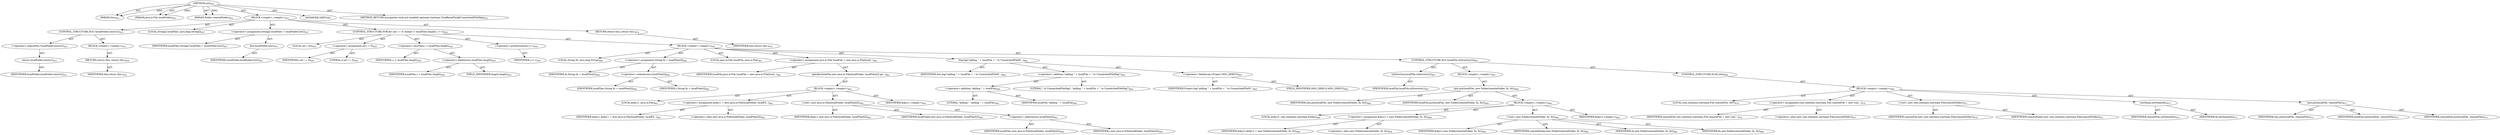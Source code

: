digraph "init" {  
"111669149735" [label = <(METHOD,init)<SUB>852</SUB>> ]
"115964117024" [label = <(PARAM,this)<SUB>852</SUB>> ]
"115964117056" [label = <(PARAM,java.io.File localFolder)<SUB>852</SUB>> ]
"115964117057" [label = <(PARAM,Folder remoteFolder)<SUB>852</SUB>> ]
"25769803863" [label = <(BLOCK,&lt;empty&gt;,&lt;empty&gt;)<SUB>852</SUB>> ]
"47244640293" [label = <(CONTROL_STRUCTURE,IF,if (!localFolder.exists()))<SUB>853</SUB>> ]
"30064771352" [label = <(&lt;operator&gt;.logicalNot,!localFolder.exists())<SUB>853</SUB>> ]
"30064771353" [label = <(exists,localFolder.exists())<SUB>853</SUB>> ]
"68719476972" [label = <(IDENTIFIER,localFolder,localFolder.exists())<SUB>853</SUB>> ]
"25769803864" [label = <(BLOCK,&lt;empty&gt;,&lt;empty&gt;)<SUB>853</SUB>> ]
"146028888090" [label = <(RETURN,return this;,return this;)<SUB>854</SUB>> ]
"68719476818" [label = <(IDENTIFIER,this,return this;)<SUB>854</SUB>> ]
"94489280541" [label = <(LOCAL,String[] localFiles: java.lang.String[])<SUB>857</SUB>> ]
"30064771354" [label = <(&lt;operator&gt;.assignment,String[] localFiles = localFolder.list())<SUB>857</SUB>> ]
"68719476973" [label = <(IDENTIFIER,localFiles,String[] localFiles = localFolder.list())<SUB>857</SUB>> ]
"30064771355" [label = <(list,localFolder.list())<SUB>857</SUB>> ]
"68719476974" [label = <(IDENTIFIER,localFolder,localFolder.list())<SUB>857</SUB>> ]
"47244640294" [label = <(CONTROL_STRUCTURE,FOR,for (int i = 0; Some(i &lt; localFiles.length); i++))<SUB>859</SUB>> ]
"94489280542" [label = <(LOCAL,int i: int)<SUB>859</SUB>> ]
"30064771356" [label = <(&lt;operator&gt;.assignment,int i = 0)<SUB>859</SUB>> ]
"68719476975" [label = <(IDENTIFIER,i,int i = 0)<SUB>859</SUB>> ]
"90194313269" [label = <(LITERAL,0,int i = 0)<SUB>859</SUB>> ]
"30064771357" [label = <(&lt;operator&gt;.lessThan,i &lt; localFiles.length)<SUB>859</SUB>> ]
"68719476976" [label = <(IDENTIFIER,i,i &lt; localFiles.length)<SUB>859</SUB>> ]
"30064771358" [label = <(&lt;operator&gt;.fieldAccess,localFiles.length)<SUB>859</SUB>> ]
"68719476977" [label = <(IDENTIFIER,localFiles,i &lt; localFiles.length)<SUB>859</SUB>> ]
"55834574914" [label = <(FIELD_IDENTIFIER,length,length)<SUB>859</SUB>> ]
"30064771359" [label = <(&lt;operator&gt;.postIncrement,i++)<SUB>859</SUB>> ]
"68719476978" [label = <(IDENTIFIER,i,i++)<SUB>859</SUB>> ]
"25769803865" [label = <(BLOCK,&lt;empty&gt;,&lt;empty&gt;)<SUB>859</SUB>> ]
"94489280543" [label = <(LOCAL,String fn: java.lang.String)<SUB>860</SUB>> ]
"30064771360" [label = <(&lt;operator&gt;.assignment,String fn = localFiles[i])<SUB>860</SUB>> ]
"68719476979" [label = <(IDENTIFIER,fn,String fn = localFiles[i])<SUB>860</SUB>> ]
"30064771361" [label = <(&lt;operator&gt;.indexAccess,localFiles[i])<SUB>860</SUB>> ]
"68719476980" [label = <(IDENTIFIER,localFiles,String fn = localFiles[i])<SUB>860</SUB>> ]
"68719476981" [label = <(IDENTIFIER,i,String fn = localFiles[i])<SUB>860</SUB>> ]
"94489280544" [label = <(LOCAL,java.io.File localFile: java.io.File)<SUB>861</SUB>> ]
"30064771362" [label = <(&lt;operator&gt;.assignment,java.io.File localFile = new java.io.File(local...)<SUB>861</SUB>> ]
"68719476982" [label = <(IDENTIFIER,localFile,java.io.File localFile = new java.io.File(local...)<SUB>861</SUB>> ]
"30064771363" [label = <(getAbsoluteFile,new java.io.File(localFolder, localFiles[i]).ge...)<SUB>862</SUB>> ]
"25769803866" [label = <(BLOCK,&lt;empty&gt;,&lt;empty&gt;)<SUB>862</SUB>> ]
"94489280545" [label = <(LOCAL,$obj11: java.io.File)<SUB>862</SUB>> ]
"30064771364" [label = <(&lt;operator&gt;.assignment,$obj11 = new java.io.File(localFolder, localFil...)<SUB>862</SUB>> ]
"68719476983" [label = <(IDENTIFIER,$obj11,$obj11 = new java.io.File(localFolder, localFil...)<SUB>862</SUB>> ]
"30064771365" [label = <(&lt;operator&gt;.alloc,new java.io.File(localFolder, localFiles[i]))<SUB>862</SUB>> ]
"30064771366" [label = <(&lt;init&gt;,new java.io.File(localFolder, localFiles[i]))<SUB>862</SUB>> ]
"68719476984" [label = <(IDENTIFIER,$obj11,new java.io.File(localFolder, localFiles[i]))<SUB>862</SUB>> ]
"68719476985" [label = <(IDENTIFIER,localFolder,new java.io.File(localFolder, localFiles[i]))<SUB>862</SUB>> ]
"30064771367" [label = <(&lt;operator&gt;.indexAccess,localFiles[i])<SUB>862</SUB>> ]
"68719476986" [label = <(IDENTIFIER,localFiles,new java.io.File(localFolder, localFiles[i]))<SUB>862</SUB>> ]
"68719476987" [label = <(IDENTIFIER,i,new java.io.File(localFolder, localFiles[i]))<SUB>862</SUB>> ]
"68719476988" [label = <(IDENTIFIER,$obj11,&lt;empty&gt;)<SUB>862</SUB>> ]
"30064771368" [label = <(log,log(&quot;adding &quot; + localFile + &quot; to UnmatchedFileM...)<SUB>864</SUB>> ]
"68719476819" [label = <(IDENTIFIER,this,log(&quot;adding &quot; + localFile + &quot; to UnmatchedFileM...)<SUB>864</SUB>> ]
"30064771369" [label = <(&lt;operator&gt;.addition,&quot;adding &quot; + localFile + &quot; to UnmatchedFileMap&quot;)<SUB>864</SUB>> ]
"30064771370" [label = <(&lt;operator&gt;.addition,&quot;adding &quot; + localFile)<SUB>864</SUB>> ]
"90194313270" [label = <(LITERAL,&quot;adding &quot;,&quot;adding &quot; + localFile)<SUB>864</SUB>> ]
"68719476989" [label = <(IDENTIFIER,localFile,&quot;adding &quot; + localFile)<SUB>864</SUB>> ]
"90194313271" [label = <(LITERAL,&quot; to UnmatchedFileMap&quot;,&quot;adding &quot; + localFile + &quot; to UnmatchedFileMap&quot;)<SUB>864</SUB>> ]
"30064771371" [label = <(&lt;operator&gt;.fieldAccess,Project.MSG_DEBUG)<SUB>865</SUB>> ]
"68719476990" [label = <(IDENTIFIER,Project,log(&quot;adding &quot; + localFile + &quot; to UnmatchedFileM...)<SUB>865</SUB>> ]
"55834574915" [label = <(FIELD_IDENTIFIER,MSG_DEBUG,MSG_DEBUG)<SUB>865</SUB>> ]
"47244640295" [label = <(CONTROL_STRUCTURE,IF,if (localFile.isDirectory()))<SUB>867</SUB>> ]
"30064771372" [label = <(isDirectory,localFile.isDirectory())<SUB>867</SUB>> ]
"68719476991" [label = <(IDENTIFIER,localFile,localFile.isDirectory())<SUB>867</SUB>> ]
"25769803867" [label = <(BLOCK,&lt;empty&gt;,&lt;empty&gt;)<SUB>867</SUB>> ]
"30064771373" [label = <(put,put(localFile, new Folder(remoteFolder, fn, fn)))<SUB>868</SUB>> ]
"68719476820" [label = <(IDENTIFIER,this,put(localFile, new Folder(remoteFolder, fn, fn)))<SUB>868</SUB>> ]
"68719476992" [label = <(IDENTIFIER,localFile,put(localFile, new Folder(remoteFolder, fn, fn)))<SUB>868</SUB>> ]
"25769803868" [label = <(BLOCK,&lt;empty&gt;,&lt;empty&gt;)<SUB>868</SUB>> ]
"94489280546" [label = <(LOCAL,$obj12: com.starbase.starteam.Folder)<SUB>868</SUB>> ]
"30064771374" [label = <(&lt;operator&gt;.assignment,$obj12 = new Folder(remoteFolder, fn, fn))<SUB>868</SUB>> ]
"68719476993" [label = <(IDENTIFIER,$obj12,$obj12 = new Folder(remoteFolder, fn, fn))<SUB>868</SUB>> ]
"30064771375" [label = <(&lt;operator&gt;.alloc,new Folder(remoteFolder, fn, fn))<SUB>868</SUB>> ]
"30064771376" [label = <(&lt;init&gt;,new Folder(remoteFolder, fn, fn))<SUB>868</SUB>> ]
"68719476994" [label = <(IDENTIFIER,$obj12,new Folder(remoteFolder, fn, fn))<SUB>868</SUB>> ]
"68719476995" [label = <(IDENTIFIER,remoteFolder,new Folder(remoteFolder, fn, fn))<SUB>868</SUB>> ]
"68719476996" [label = <(IDENTIFIER,fn,new Folder(remoteFolder, fn, fn))<SUB>868</SUB>> ]
"68719476997" [label = <(IDENTIFIER,fn,new Folder(remoteFolder, fn, fn))<SUB>868</SUB>> ]
"68719476998" [label = <(IDENTIFIER,$obj12,&lt;empty&gt;)<SUB>868</SUB>> ]
"47244640296" [label = <(CONTROL_STRUCTURE,ELSE,else)<SUB>869</SUB>> ]
"25769803869" [label = <(BLOCK,&lt;empty&gt;,&lt;empty&gt;)<SUB>869</SUB>> ]
"94489280547" [label = <(LOCAL,com.starbase.starteam.File remoteFile: ANY)<SUB>870</SUB>> ]
"30064771377" [label = <(&lt;operator&gt;.assignment,com.starbase.starteam.File remoteFile = new com...)<SUB>870</SUB>> ]
"68719476999" [label = <(IDENTIFIER,remoteFile,com.starbase.starteam.File remoteFile = new com...)<SUB>870</SUB>> ]
"30064771378" [label = <(&lt;operator&gt;.alloc,new com.starbase.starteam.File(remoteFolder))<SUB>871</SUB>> ]
"30064771379" [label = <(&lt;init&gt;,new com.starbase.starteam.File(remoteFolder))<SUB>871</SUB>> ]
"68719477000" [label = <(IDENTIFIER,remoteFile,new com.starbase.starteam.File(remoteFolder))<SUB>870</SUB>> ]
"68719477001" [label = <(IDENTIFIER,remoteFolder,new com.starbase.starteam.File(remoteFolder))<SUB>871</SUB>> ]
"30064771380" [label = <(setName,setName(fn))<SUB>872</SUB>> ]
"68719477002" [label = <(IDENTIFIER,remoteFile,setName(fn))<SUB>872</SUB>> ]
"68719477003" [label = <(IDENTIFIER,fn,setName(fn))<SUB>872</SUB>> ]
"30064771381" [label = <(put,put(localFile, remoteFile))<SUB>873</SUB>> ]
"68719476821" [label = <(IDENTIFIER,this,put(localFile, remoteFile))<SUB>873</SUB>> ]
"68719477004" [label = <(IDENTIFIER,localFile,put(localFile, remoteFile))<SUB>873</SUB>> ]
"68719477005" [label = <(IDENTIFIER,remoteFile,put(localFile, remoteFile))<SUB>873</SUB>> ]
"146028888091" [label = <(RETURN,return this;,return this;)<SUB>876</SUB>> ]
"68719476822" [label = <(IDENTIFIER,this,return this;)<SUB>876</SUB>> ]
"133143986272" [label = <(MODIFIER,VIRTUAL)> ]
"128849018919" [label = <(METHOD_RETURN,org.apache.tools.ant.taskdefs.optional.starteam.TreeBasedTask$UnmatchedFileMap)<SUB>852</SUB>> ]
  "111669149735" -> "115964117024"  [ label = "AST: "] 
  "111669149735" -> "115964117056"  [ label = "AST: "] 
  "111669149735" -> "115964117057"  [ label = "AST: "] 
  "111669149735" -> "25769803863"  [ label = "AST: "] 
  "111669149735" -> "133143986272"  [ label = "AST: "] 
  "111669149735" -> "128849018919"  [ label = "AST: "] 
  "25769803863" -> "47244640293"  [ label = "AST: "] 
  "25769803863" -> "94489280541"  [ label = "AST: "] 
  "25769803863" -> "30064771354"  [ label = "AST: "] 
  "25769803863" -> "47244640294"  [ label = "AST: "] 
  "25769803863" -> "146028888091"  [ label = "AST: "] 
  "47244640293" -> "30064771352"  [ label = "AST: "] 
  "47244640293" -> "25769803864"  [ label = "AST: "] 
  "30064771352" -> "30064771353"  [ label = "AST: "] 
  "30064771353" -> "68719476972"  [ label = "AST: "] 
  "25769803864" -> "146028888090"  [ label = "AST: "] 
  "146028888090" -> "68719476818"  [ label = "AST: "] 
  "30064771354" -> "68719476973"  [ label = "AST: "] 
  "30064771354" -> "30064771355"  [ label = "AST: "] 
  "30064771355" -> "68719476974"  [ label = "AST: "] 
  "47244640294" -> "94489280542"  [ label = "AST: "] 
  "47244640294" -> "30064771356"  [ label = "AST: "] 
  "47244640294" -> "30064771357"  [ label = "AST: "] 
  "47244640294" -> "30064771359"  [ label = "AST: "] 
  "47244640294" -> "25769803865"  [ label = "AST: "] 
  "30064771356" -> "68719476975"  [ label = "AST: "] 
  "30064771356" -> "90194313269"  [ label = "AST: "] 
  "30064771357" -> "68719476976"  [ label = "AST: "] 
  "30064771357" -> "30064771358"  [ label = "AST: "] 
  "30064771358" -> "68719476977"  [ label = "AST: "] 
  "30064771358" -> "55834574914"  [ label = "AST: "] 
  "30064771359" -> "68719476978"  [ label = "AST: "] 
  "25769803865" -> "94489280543"  [ label = "AST: "] 
  "25769803865" -> "30064771360"  [ label = "AST: "] 
  "25769803865" -> "94489280544"  [ label = "AST: "] 
  "25769803865" -> "30064771362"  [ label = "AST: "] 
  "25769803865" -> "30064771368"  [ label = "AST: "] 
  "25769803865" -> "47244640295"  [ label = "AST: "] 
  "30064771360" -> "68719476979"  [ label = "AST: "] 
  "30064771360" -> "30064771361"  [ label = "AST: "] 
  "30064771361" -> "68719476980"  [ label = "AST: "] 
  "30064771361" -> "68719476981"  [ label = "AST: "] 
  "30064771362" -> "68719476982"  [ label = "AST: "] 
  "30064771362" -> "30064771363"  [ label = "AST: "] 
  "30064771363" -> "25769803866"  [ label = "AST: "] 
  "25769803866" -> "94489280545"  [ label = "AST: "] 
  "25769803866" -> "30064771364"  [ label = "AST: "] 
  "25769803866" -> "30064771366"  [ label = "AST: "] 
  "25769803866" -> "68719476988"  [ label = "AST: "] 
  "30064771364" -> "68719476983"  [ label = "AST: "] 
  "30064771364" -> "30064771365"  [ label = "AST: "] 
  "30064771366" -> "68719476984"  [ label = "AST: "] 
  "30064771366" -> "68719476985"  [ label = "AST: "] 
  "30064771366" -> "30064771367"  [ label = "AST: "] 
  "30064771367" -> "68719476986"  [ label = "AST: "] 
  "30064771367" -> "68719476987"  [ label = "AST: "] 
  "30064771368" -> "68719476819"  [ label = "AST: "] 
  "30064771368" -> "30064771369"  [ label = "AST: "] 
  "30064771368" -> "30064771371"  [ label = "AST: "] 
  "30064771369" -> "30064771370"  [ label = "AST: "] 
  "30064771369" -> "90194313271"  [ label = "AST: "] 
  "30064771370" -> "90194313270"  [ label = "AST: "] 
  "30064771370" -> "68719476989"  [ label = "AST: "] 
  "30064771371" -> "68719476990"  [ label = "AST: "] 
  "30064771371" -> "55834574915"  [ label = "AST: "] 
  "47244640295" -> "30064771372"  [ label = "AST: "] 
  "47244640295" -> "25769803867"  [ label = "AST: "] 
  "47244640295" -> "47244640296"  [ label = "AST: "] 
  "30064771372" -> "68719476991"  [ label = "AST: "] 
  "25769803867" -> "30064771373"  [ label = "AST: "] 
  "30064771373" -> "68719476820"  [ label = "AST: "] 
  "30064771373" -> "68719476992"  [ label = "AST: "] 
  "30064771373" -> "25769803868"  [ label = "AST: "] 
  "25769803868" -> "94489280546"  [ label = "AST: "] 
  "25769803868" -> "30064771374"  [ label = "AST: "] 
  "25769803868" -> "30064771376"  [ label = "AST: "] 
  "25769803868" -> "68719476998"  [ label = "AST: "] 
  "30064771374" -> "68719476993"  [ label = "AST: "] 
  "30064771374" -> "30064771375"  [ label = "AST: "] 
  "30064771376" -> "68719476994"  [ label = "AST: "] 
  "30064771376" -> "68719476995"  [ label = "AST: "] 
  "30064771376" -> "68719476996"  [ label = "AST: "] 
  "30064771376" -> "68719476997"  [ label = "AST: "] 
  "47244640296" -> "25769803869"  [ label = "AST: "] 
  "25769803869" -> "94489280547"  [ label = "AST: "] 
  "25769803869" -> "30064771377"  [ label = "AST: "] 
  "25769803869" -> "30064771379"  [ label = "AST: "] 
  "25769803869" -> "30064771380"  [ label = "AST: "] 
  "25769803869" -> "30064771381"  [ label = "AST: "] 
  "30064771377" -> "68719476999"  [ label = "AST: "] 
  "30064771377" -> "30064771378"  [ label = "AST: "] 
  "30064771379" -> "68719477000"  [ label = "AST: "] 
  "30064771379" -> "68719477001"  [ label = "AST: "] 
  "30064771380" -> "68719477002"  [ label = "AST: "] 
  "30064771380" -> "68719477003"  [ label = "AST: "] 
  "30064771381" -> "68719476821"  [ label = "AST: "] 
  "30064771381" -> "68719477004"  [ label = "AST: "] 
  "30064771381" -> "68719477005"  [ label = "AST: "] 
  "146028888091" -> "68719476822"  [ label = "AST: "] 
  "111669149735" -> "115964117024"  [ label = "DDG: "] 
  "111669149735" -> "115964117056"  [ label = "DDG: "] 
  "111669149735" -> "115964117057"  [ label = "DDG: "] 
}
